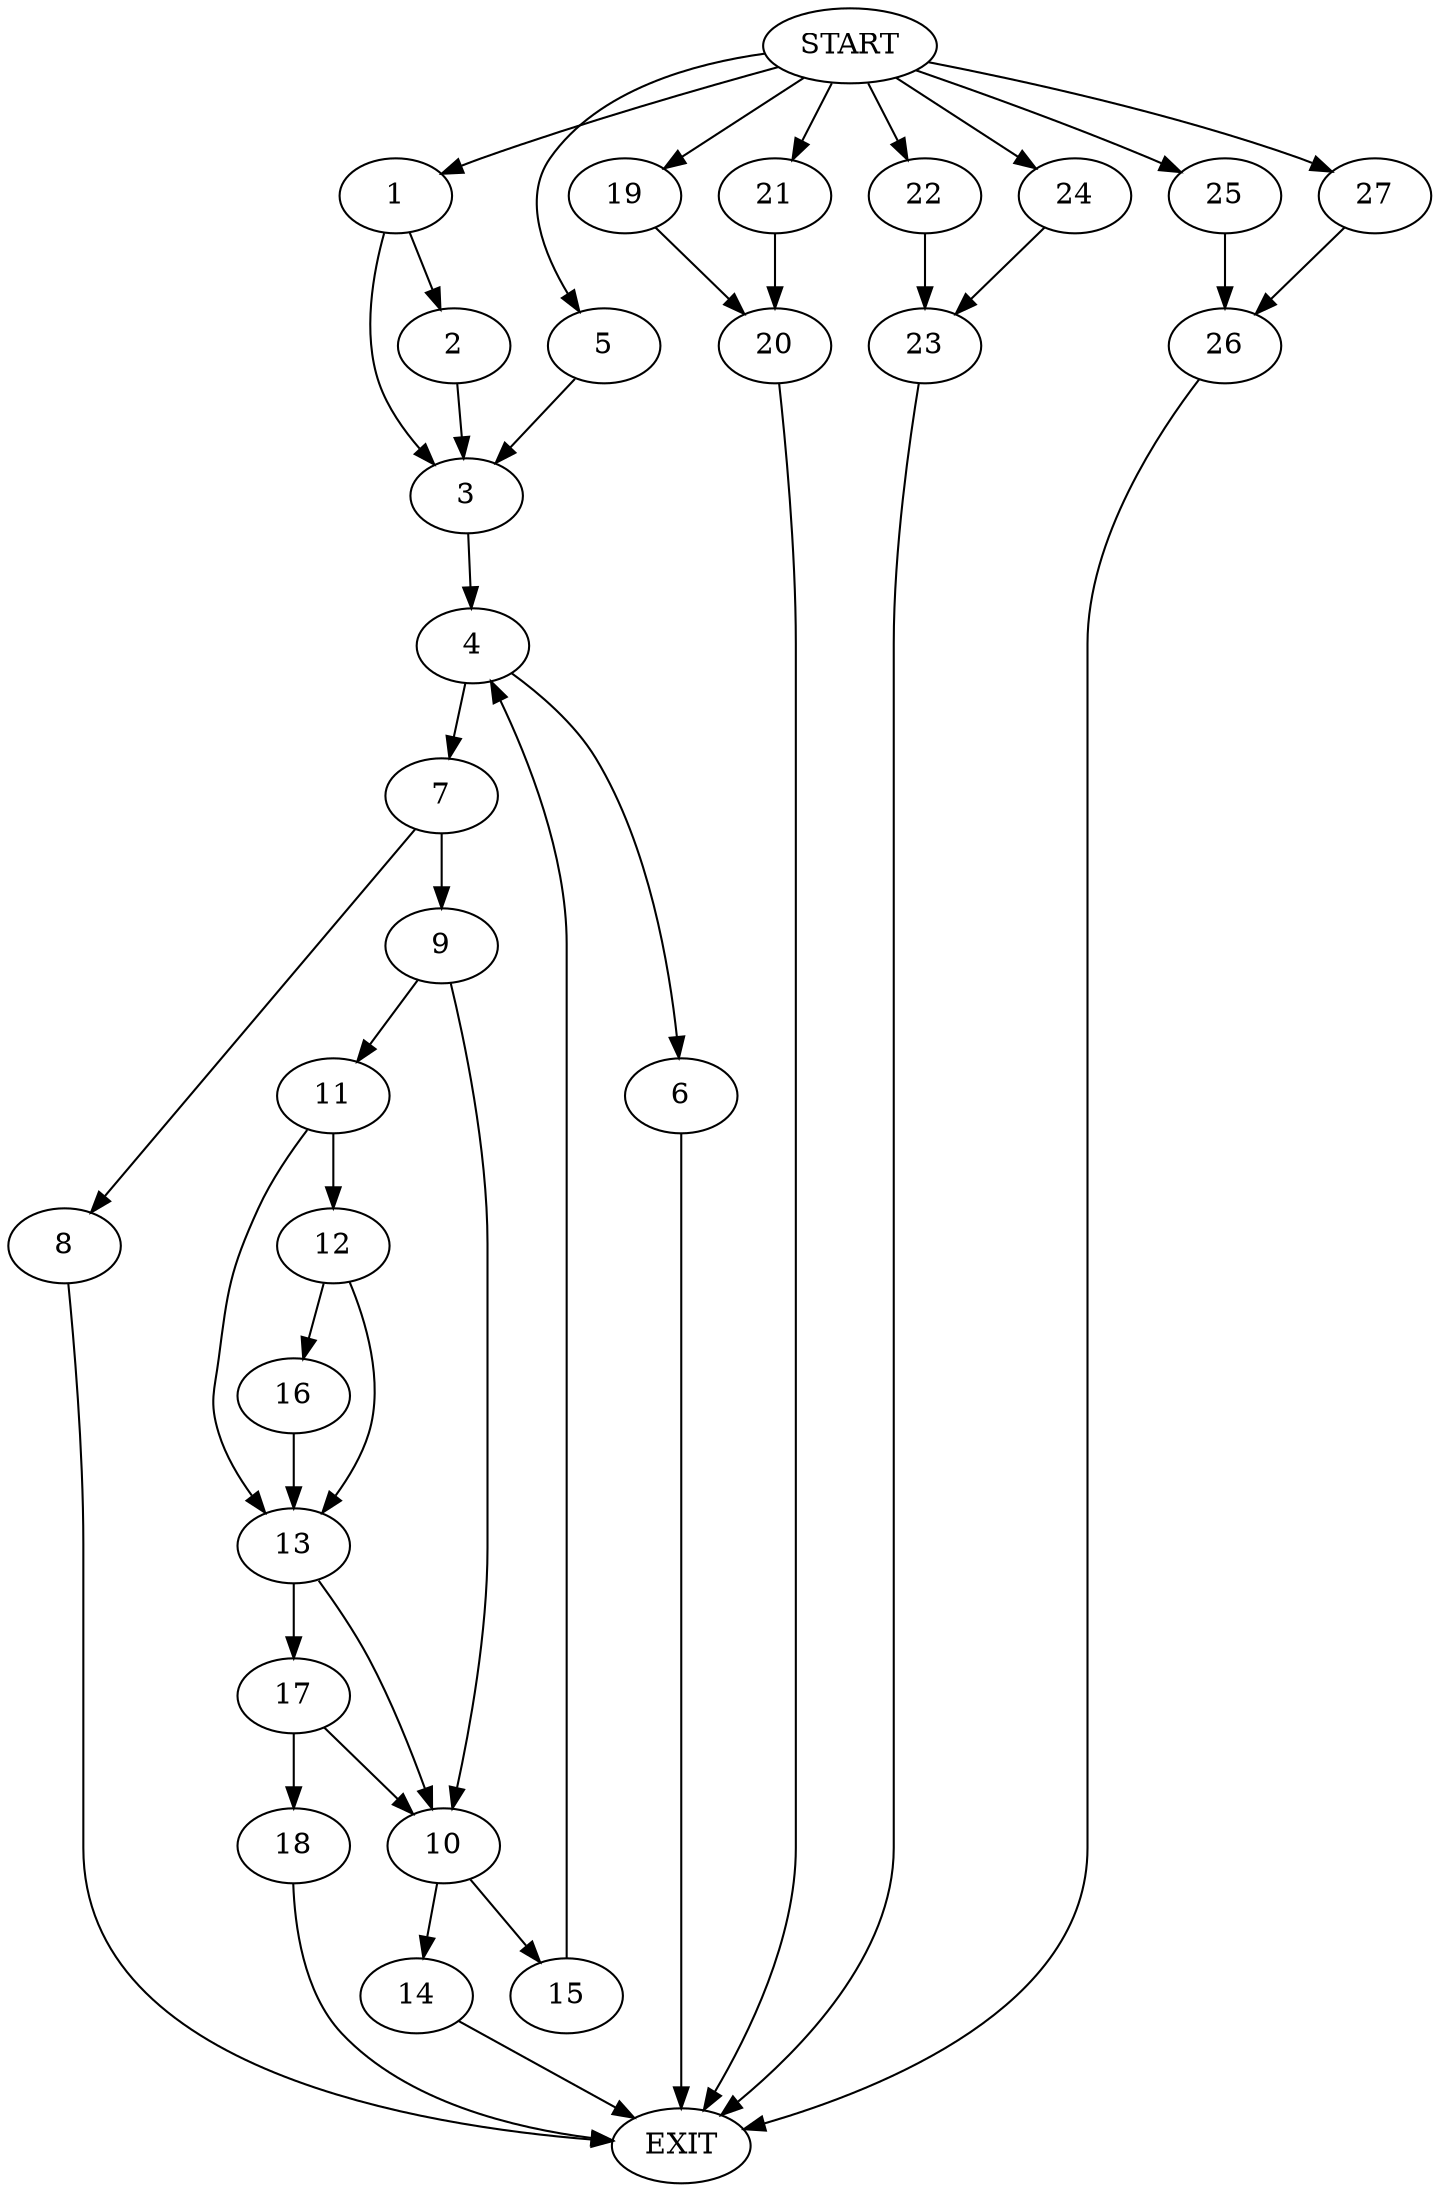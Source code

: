 digraph {
0 [label="START"]
28 [label="EXIT"]
0 -> 1
1 -> 2
1 -> 3
2 -> 3
3 -> 4
0 -> 5
5 -> 3
4 -> 6
4 -> 7
7 -> 8
7 -> 9
6 -> 28
9 -> 10
9 -> 11
8 -> 28
11 -> 12
11 -> 13
10 -> 14
10 -> 15
12 -> 13
12 -> 16
13 -> 10
13 -> 17
16 -> 13
17 -> 10
17 -> 18
18 -> 28
15 -> 4
14 -> 28
0 -> 19
19 -> 20
20 -> 28
0 -> 21
21 -> 20
0 -> 22
22 -> 23
23 -> 28
0 -> 24
24 -> 23
0 -> 25
25 -> 26
26 -> 28
0 -> 27
27 -> 26
}
